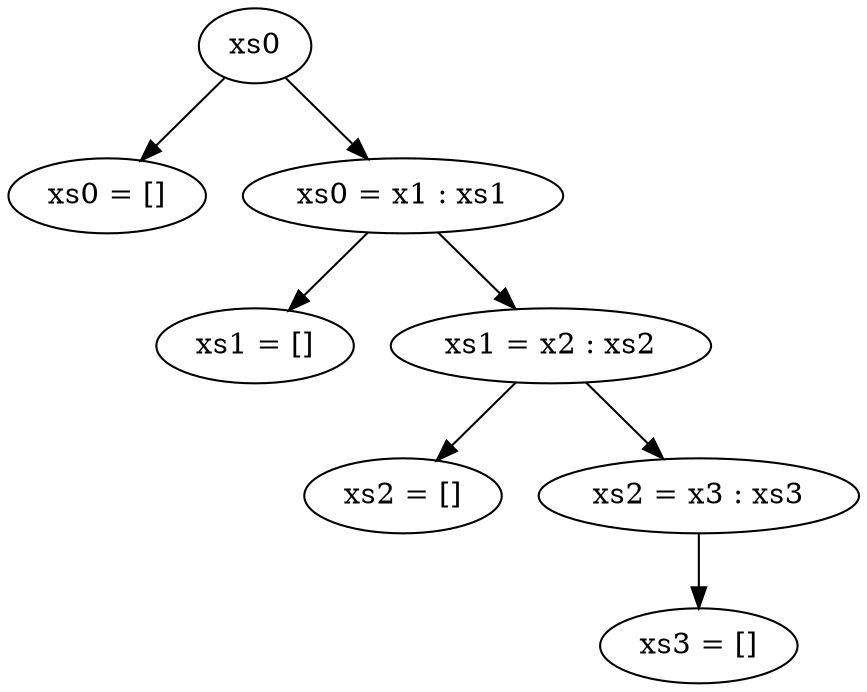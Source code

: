 digraph G {
  nil0[label="xs0 = []"];
  nil1[label="xs1 = []"];
  nil2[label="xs2 = []"];
  nil3[label="xs3 = []"];
  cons0[label="xs0 = x1 : xs1"];
  cons1[label="xs1 = x2 : xs2"];
  cons2[label="xs2 = x3 : xs3"];
  xs0 -> nil0;
  xs0 -> cons0;
  cons0 -> nil1;
  cons0 -> cons1;
  cons1 -> nil2;
  cons1 -> cons2;
  cons2 -> nil3;
}
